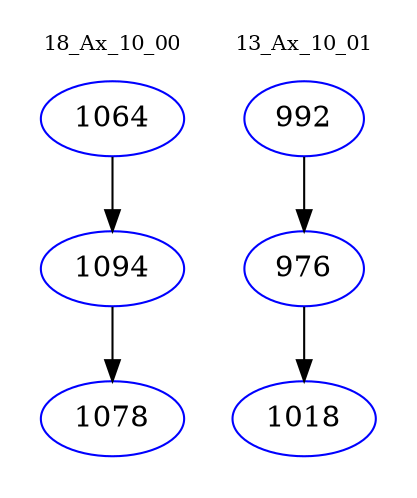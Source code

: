 digraph{
subgraph cluster_0 {
color = white
label = "18_Ax_10_00";
fontsize=10;
T0_1064 [label="1064", color="blue"]
T0_1064 -> T0_1094 [color="black"]
T0_1094 [label="1094", color="blue"]
T0_1094 -> T0_1078 [color="black"]
T0_1078 [label="1078", color="blue"]
}
subgraph cluster_1 {
color = white
label = "13_Ax_10_01";
fontsize=10;
T1_992 [label="992", color="blue"]
T1_992 -> T1_976 [color="black"]
T1_976 [label="976", color="blue"]
T1_976 -> T1_1018 [color="black"]
T1_1018 [label="1018", color="blue"]
}
}
